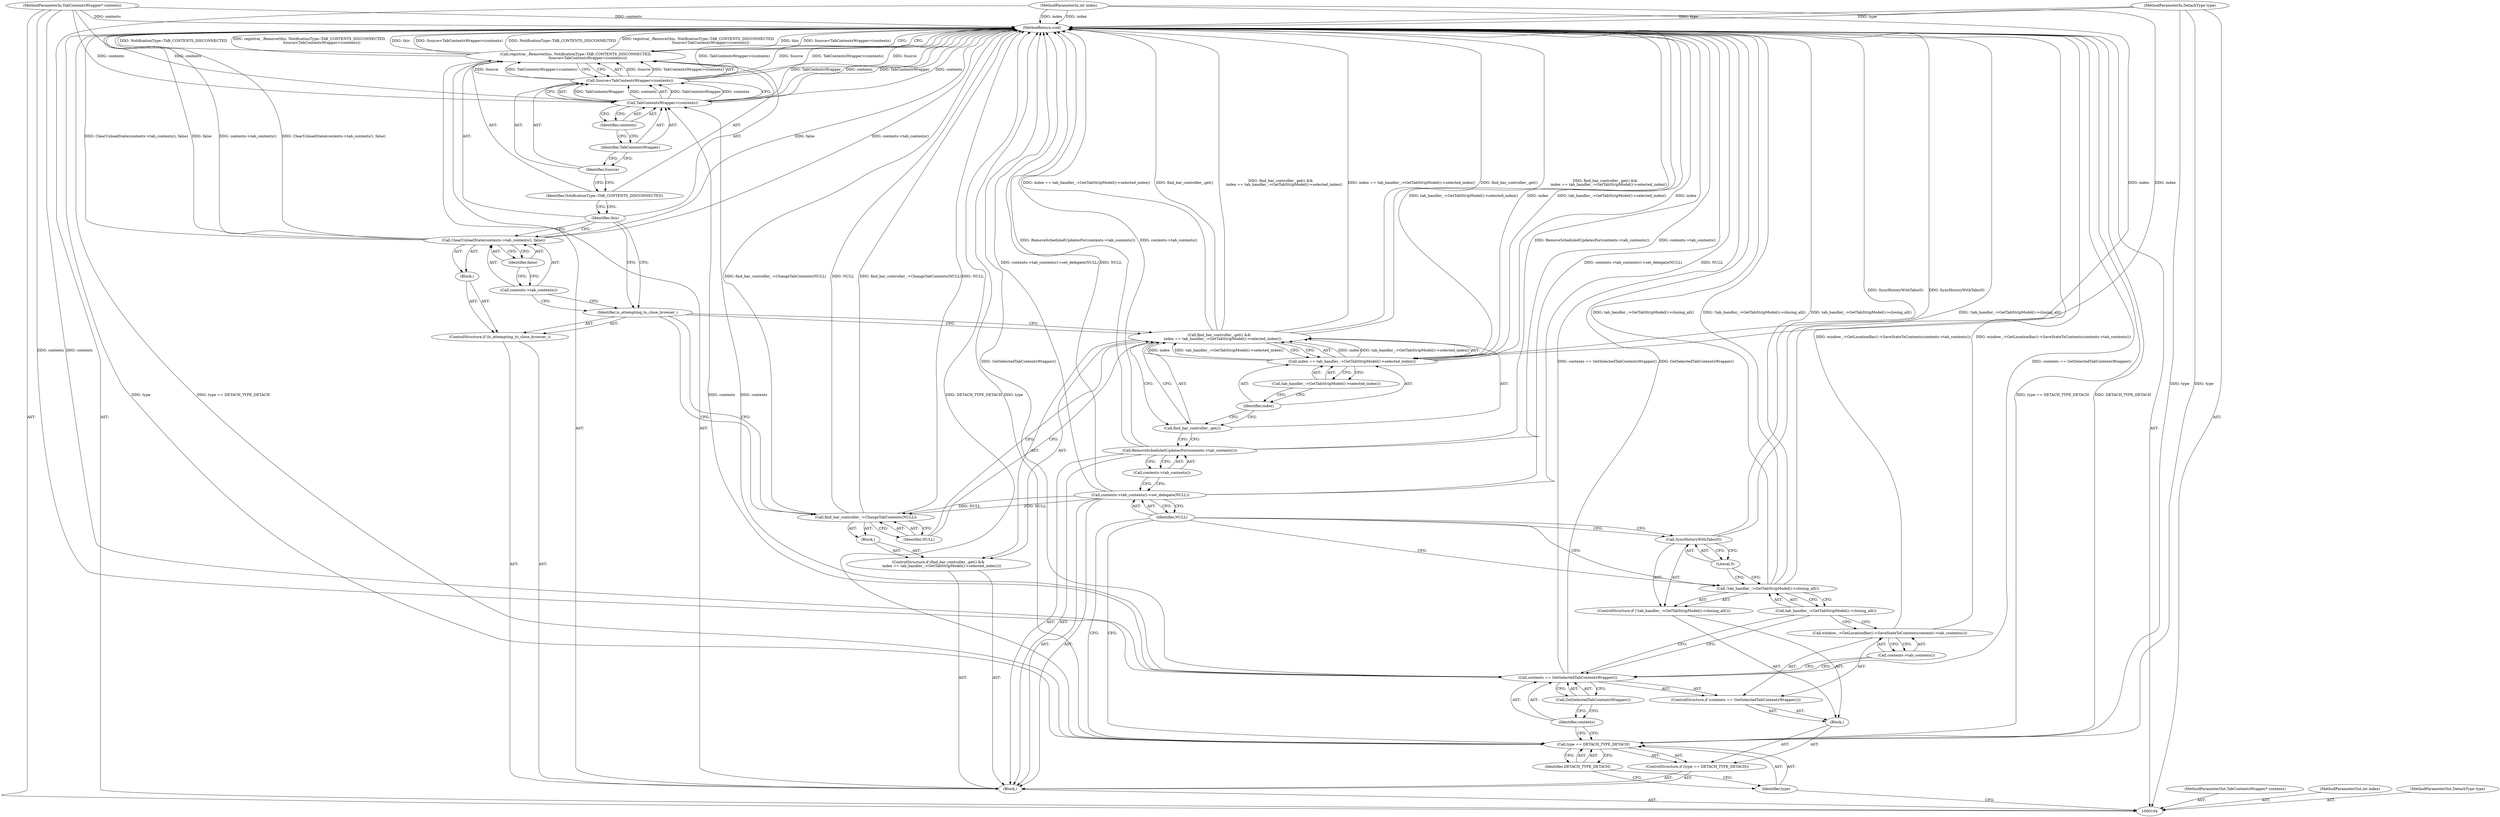 digraph "0_Chrome_08f0d612f2a4039aaf6733d4e8d0a67614941378_3" {
"1000152" [label="(MethodReturn,void)"];
"1000105" [label="(MethodParameterIn,TabContentsWrapper* contents)"];
"1000229" [label="(MethodParameterOut,TabContentsWrapper* contents)"];
"1000106" [label="(MethodParameterIn,int index)"];
"1000230" [label="(MethodParameterOut,int index)"];
"1000125" [label="(Call,contents->tab_contents()->set_delegate(NULL))"];
"1000126" [label="(Identifier,NULL)"];
"1000127" [label="(Call,RemoveScheduledUpdatesFor(contents->tab_contents()))"];
"1000128" [label="(Call,contents->tab_contents())"];
"1000129" [label="(ControlStructure,if (find_bar_controller_.get() &&\n      index == tab_handler_->GetTabStripModel()->selected_index()))"];
"1000130" [label="(Call,find_bar_controller_.get() &&\n      index == tab_handler_->GetTabStripModel()->selected_index())"];
"1000131" [label="(Call,find_bar_controller_.get())"];
"1000134" [label="(Call,tab_handler_->GetTabStripModel()->selected_index())"];
"1000132" [label="(Call,index == tab_handler_->GetTabStripModel()->selected_index())"];
"1000133" [label="(Identifier,index)"];
"1000135" [label="(Block,)"];
"1000137" [label="(Identifier,NULL)"];
"1000136" [label="(Call,find_bar_controller_->ChangeTabContents(NULL))"];
"1000138" [label="(ControlStructure,if (is_attempting_to_close_browser_))"];
"1000140" [label="(Block,)"];
"1000139" [label="(Identifier,is_attempting_to_close_browser_)"];
"1000107" [label="(MethodParameterIn,DetachType type)"];
"1000231" [label="(MethodParameterOut,DetachType type)"];
"1000108" [label="(Block,)"];
"1000142" [label="(Call,contents->tab_contents())"];
"1000141" [label="(Call,ClearUnloadState(contents->tab_contents(), false))"];
"1000143" [label="(Identifier,false)"];
"1000145" [label="(Identifier,this)"];
"1000146" [label="(Identifier,NotificationType::TAB_CONTENTS_DISCONNECTED)"];
"1000144" [label="(Call,registrar_.Remove(this, NotificationType::TAB_CONTENTS_DISCONNECTED,\n                     Source<TabContentsWrapper>(contents)))"];
"1000147" [label="(Call,Source<TabContentsWrapper>(contents))"];
"1000148" [label="(Identifier,Source)"];
"1000149" [label="(Call,TabContentsWrapper>(contents))"];
"1000150" [label="(Identifier,TabContentsWrapper)"];
"1000151" [label="(Identifier,contents)"];
"1000112" [label="(Identifier,DETACH_TYPE_DETACH)"];
"1000109" [label="(ControlStructure,if (type == DETACH_TYPE_DETACH))"];
"1000113" [label="(Block,)"];
"1000110" [label="(Call,type == DETACH_TYPE_DETACH)"];
"1000111" [label="(Identifier,type)"];
"1000117" [label="(Call,GetSelectedTabContentsWrapper())"];
"1000114" [label="(ControlStructure,if (contents == GetSelectedTabContentsWrapper()))"];
"1000115" [label="(Call,contents == GetSelectedTabContentsWrapper())"];
"1000116" [label="(Identifier,contents)"];
"1000119" [label="(Call,contents->tab_contents())"];
"1000118" [label="(Call,window_->GetLocationBar()->SaveStateToContents(contents->tab_contents()))"];
"1000120" [label="(ControlStructure,if (!tab_handler_->GetTabStripModel()->closing_all()))"];
"1000121" [label="(Call,!tab_handler_->GetTabStripModel()->closing_all())"];
"1000122" [label="(Call,tab_handler_->GetTabStripModel()->closing_all())"];
"1000124" [label="(Literal,0)"];
"1000123" [label="(Call,SyncHistoryWithTabs(0))"];
"1000152" -> "1000104"  [label="AST: "];
"1000152" -> "1000144"  [label="CFG: "];
"1000115" -> "1000152"  [label="DDG: GetSelectedTabContentsWrapper()"];
"1000115" -> "1000152"  [label="DDG: contents == GetSelectedTabContentsWrapper()"];
"1000141" -> "1000152"  [label="DDG: contents->tab_contents()"];
"1000141" -> "1000152"  [label="DDG: ClearUnloadState(contents->tab_contents(), false)"];
"1000141" -> "1000152"  [label="DDG: false"];
"1000125" -> "1000152"  [label="DDG: contents->tab_contents()->set_delegate(NULL)"];
"1000125" -> "1000152"  [label="DDG: NULL"];
"1000105" -> "1000152"  [label="DDG: contents"];
"1000127" -> "1000152"  [label="DDG: RemoveScheduledUpdatesFor(contents->tab_contents())"];
"1000127" -> "1000152"  [label="DDG: contents->tab_contents()"];
"1000118" -> "1000152"  [label="DDG: window_->GetLocationBar()->SaveStateToContents(contents->tab_contents())"];
"1000110" -> "1000152"  [label="DDG: type == DETACH_TYPE_DETACH"];
"1000110" -> "1000152"  [label="DDG: DETACH_TYPE_DETACH"];
"1000110" -> "1000152"  [label="DDG: type"];
"1000149" -> "1000152"  [label="DDG: TabContentsWrapper"];
"1000149" -> "1000152"  [label="DDG: contents"];
"1000144" -> "1000152"  [label="DDG: NotificationType::TAB_CONTENTS_DISCONNECTED"];
"1000144" -> "1000152"  [label="DDG: registrar_.Remove(this, NotificationType::TAB_CONTENTS_DISCONNECTED,\n                     Source<TabContentsWrapper>(contents))"];
"1000144" -> "1000152"  [label="DDG: this"];
"1000144" -> "1000152"  [label="DDG: Source<TabContentsWrapper>(contents)"];
"1000130" -> "1000152"  [label="DDG: find_bar_controller_.get()"];
"1000130" -> "1000152"  [label="DDG: find_bar_controller_.get() &&\n      index == tab_handler_->GetTabStripModel()->selected_index()"];
"1000130" -> "1000152"  [label="DDG: index == tab_handler_->GetTabStripModel()->selected_index()"];
"1000107" -> "1000152"  [label="DDG: type"];
"1000123" -> "1000152"  [label="DDG: SyncHistoryWithTabs(0)"];
"1000132" -> "1000152"  [label="DDG: tab_handler_->GetTabStripModel()->selected_index()"];
"1000132" -> "1000152"  [label="DDG: index"];
"1000121" -> "1000152"  [label="DDG: !tab_handler_->GetTabStripModel()->closing_all()"];
"1000121" -> "1000152"  [label="DDG: tab_handler_->GetTabStripModel()->closing_all()"];
"1000147" -> "1000152"  [label="DDG: TabContentsWrapper>(contents)"];
"1000147" -> "1000152"  [label="DDG: Source"];
"1000136" -> "1000152"  [label="DDG: find_bar_controller_->ChangeTabContents(NULL)"];
"1000136" -> "1000152"  [label="DDG: NULL"];
"1000106" -> "1000152"  [label="DDG: index"];
"1000105" -> "1000104"  [label="AST: "];
"1000105" -> "1000152"  [label="DDG: contents"];
"1000105" -> "1000115"  [label="DDG: contents"];
"1000105" -> "1000149"  [label="DDG: contents"];
"1000229" -> "1000104"  [label="AST: "];
"1000106" -> "1000104"  [label="AST: "];
"1000106" -> "1000152"  [label="DDG: index"];
"1000106" -> "1000132"  [label="DDG: index"];
"1000230" -> "1000104"  [label="AST: "];
"1000125" -> "1000108"  [label="AST: "];
"1000125" -> "1000126"  [label="CFG: "];
"1000126" -> "1000125"  [label="AST: "];
"1000128" -> "1000125"  [label="CFG: "];
"1000125" -> "1000152"  [label="DDG: contents->tab_contents()->set_delegate(NULL)"];
"1000125" -> "1000152"  [label="DDG: NULL"];
"1000125" -> "1000136"  [label="DDG: NULL"];
"1000126" -> "1000125"  [label="AST: "];
"1000126" -> "1000123"  [label="CFG: "];
"1000126" -> "1000121"  [label="CFG: "];
"1000126" -> "1000110"  [label="CFG: "];
"1000125" -> "1000126"  [label="CFG: "];
"1000127" -> "1000108"  [label="AST: "];
"1000127" -> "1000128"  [label="CFG: "];
"1000128" -> "1000127"  [label="AST: "];
"1000131" -> "1000127"  [label="CFG: "];
"1000127" -> "1000152"  [label="DDG: RemoveScheduledUpdatesFor(contents->tab_contents())"];
"1000127" -> "1000152"  [label="DDG: contents->tab_contents()"];
"1000128" -> "1000127"  [label="AST: "];
"1000128" -> "1000125"  [label="CFG: "];
"1000127" -> "1000128"  [label="CFG: "];
"1000129" -> "1000108"  [label="AST: "];
"1000130" -> "1000129"  [label="AST: "];
"1000135" -> "1000129"  [label="AST: "];
"1000130" -> "1000129"  [label="AST: "];
"1000130" -> "1000131"  [label="CFG: "];
"1000130" -> "1000132"  [label="CFG: "];
"1000131" -> "1000130"  [label="AST: "];
"1000132" -> "1000130"  [label="AST: "];
"1000137" -> "1000130"  [label="CFG: "];
"1000139" -> "1000130"  [label="CFG: "];
"1000130" -> "1000152"  [label="DDG: find_bar_controller_.get()"];
"1000130" -> "1000152"  [label="DDG: find_bar_controller_.get() &&\n      index == tab_handler_->GetTabStripModel()->selected_index()"];
"1000130" -> "1000152"  [label="DDG: index == tab_handler_->GetTabStripModel()->selected_index()"];
"1000132" -> "1000130"  [label="DDG: index"];
"1000132" -> "1000130"  [label="DDG: tab_handler_->GetTabStripModel()->selected_index()"];
"1000131" -> "1000130"  [label="AST: "];
"1000131" -> "1000127"  [label="CFG: "];
"1000133" -> "1000131"  [label="CFG: "];
"1000130" -> "1000131"  [label="CFG: "];
"1000134" -> "1000132"  [label="AST: "];
"1000134" -> "1000133"  [label="CFG: "];
"1000132" -> "1000134"  [label="CFG: "];
"1000132" -> "1000130"  [label="AST: "];
"1000132" -> "1000134"  [label="CFG: "];
"1000133" -> "1000132"  [label="AST: "];
"1000134" -> "1000132"  [label="AST: "];
"1000130" -> "1000132"  [label="CFG: "];
"1000132" -> "1000152"  [label="DDG: tab_handler_->GetTabStripModel()->selected_index()"];
"1000132" -> "1000152"  [label="DDG: index"];
"1000132" -> "1000130"  [label="DDG: index"];
"1000132" -> "1000130"  [label="DDG: tab_handler_->GetTabStripModel()->selected_index()"];
"1000106" -> "1000132"  [label="DDG: index"];
"1000133" -> "1000132"  [label="AST: "];
"1000133" -> "1000131"  [label="CFG: "];
"1000134" -> "1000133"  [label="CFG: "];
"1000135" -> "1000129"  [label="AST: "];
"1000136" -> "1000135"  [label="AST: "];
"1000137" -> "1000136"  [label="AST: "];
"1000137" -> "1000130"  [label="CFG: "];
"1000136" -> "1000137"  [label="CFG: "];
"1000136" -> "1000135"  [label="AST: "];
"1000136" -> "1000137"  [label="CFG: "];
"1000137" -> "1000136"  [label="AST: "];
"1000139" -> "1000136"  [label="CFG: "];
"1000136" -> "1000152"  [label="DDG: find_bar_controller_->ChangeTabContents(NULL)"];
"1000136" -> "1000152"  [label="DDG: NULL"];
"1000125" -> "1000136"  [label="DDG: NULL"];
"1000138" -> "1000108"  [label="AST: "];
"1000139" -> "1000138"  [label="AST: "];
"1000140" -> "1000138"  [label="AST: "];
"1000140" -> "1000138"  [label="AST: "];
"1000141" -> "1000140"  [label="AST: "];
"1000139" -> "1000138"  [label="AST: "];
"1000139" -> "1000136"  [label="CFG: "];
"1000139" -> "1000130"  [label="CFG: "];
"1000142" -> "1000139"  [label="CFG: "];
"1000145" -> "1000139"  [label="CFG: "];
"1000107" -> "1000104"  [label="AST: "];
"1000107" -> "1000152"  [label="DDG: type"];
"1000107" -> "1000110"  [label="DDG: type"];
"1000231" -> "1000104"  [label="AST: "];
"1000108" -> "1000104"  [label="AST: "];
"1000109" -> "1000108"  [label="AST: "];
"1000125" -> "1000108"  [label="AST: "];
"1000127" -> "1000108"  [label="AST: "];
"1000129" -> "1000108"  [label="AST: "];
"1000138" -> "1000108"  [label="AST: "];
"1000144" -> "1000108"  [label="AST: "];
"1000142" -> "1000141"  [label="AST: "];
"1000142" -> "1000139"  [label="CFG: "];
"1000143" -> "1000142"  [label="CFG: "];
"1000141" -> "1000140"  [label="AST: "];
"1000141" -> "1000143"  [label="CFG: "];
"1000142" -> "1000141"  [label="AST: "];
"1000143" -> "1000141"  [label="AST: "];
"1000145" -> "1000141"  [label="CFG: "];
"1000141" -> "1000152"  [label="DDG: contents->tab_contents()"];
"1000141" -> "1000152"  [label="DDG: ClearUnloadState(contents->tab_contents(), false)"];
"1000141" -> "1000152"  [label="DDG: false"];
"1000143" -> "1000141"  [label="AST: "];
"1000143" -> "1000142"  [label="CFG: "];
"1000141" -> "1000143"  [label="CFG: "];
"1000145" -> "1000144"  [label="AST: "];
"1000145" -> "1000141"  [label="CFG: "];
"1000145" -> "1000139"  [label="CFG: "];
"1000146" -> "1000145"  [label="CFG: "];
"1000146" -> "1000144"  [label="AST: "];
"1000146" -> "1000145"  [label="CFG: "];
"1000148" -> "1000146"  [label="CFG: "];
"1000144" -> "1000108"  [label="AST: "];
"1000144" -> "1000147"  [label="CFG: "];
"1000145" -> "1000144"  [label="AST: "];
"1000146" -> "1000144"  [label="AST: "];
"1000147" -> "1000144"  [label="AST: "];
"1000152" -> "1000144"  [label="CFG: "];
"1000144" -> "1000152"  [label="DDG: NotificationType::TAB_CONTENTS_DISCONNECTED"];
"1000144" -> "1000152"  [label="DDG: registrar_.Remove(this, NotificationType::TAB_CONTENTS_DISCONNECTED,\n                     Source<TabContentsWrapper>(contents))"];
"1000144" -> "1000152"  [label="DDG: this"];
"1000144" -> "1000152"  [label="DDG: Source<TabContentsWrapper>(contents)"];
"1000147" -> "1000144"  [label="DDG: Source"];
"1000147" -> "1000144"  [label="DDG: TabContentsWrapper>(contents)"];
"1000147" -> "1000144"  [label="AST: "];
"1000147" -> "1000149"  [label="CFG: "];
"1000148" -> "1000147"  [label="AST: "];
"1000149" -> "1000147"  [label="AST: "];
"1000144" -> "1000147"  [label="CFG: "];
"1000147" -> "1000152"  [label="DDG: TabContentsWrapper>(contents)"];
"1000147" -> "1000152"  [label="DDG: Source"];
"1000147" -> "1000144"  [label="DDG: Source"];
"1000147" -> "1000144"  [label="DDG: TabContentsWrapper>(contents)"];
"1000149" -> "1000147"  [label="DDG: TabContentsWrapper"];
"1000149" -> "1000147"  [label="DDG: contents"];
"1000148" -> "1000147"  [label="AST: "];
"1000148" -> "1000146"  [label="CFG: "];
"1000150" -> "1000148"  [label="CFG: "];
"1000149" -> "1000147"  [label="AST: "];
"1000149" -> "1000151"  [label="CFG: "];
"1000150" -> "1000149"  [label="AST: "];
"1000151" -> "1000149"  [label="AST: "];
"1000147" -> "1000149"  [label="CFG: "];
"1000149" -> "1000152"  [label="DDG: TabContentsWrapper"];
"1000149" -> "1000152"  [label="DDG: contents"];
"1000149" -> "1000147"  [label="DDG: TabContentsWrapper"];
"1000149" -> "1000147"  [label="DDG: contents"];
"1000115" -> "1000149"  [label="DDG: contents"];
"1000105" -> "1000149"  [label="DDG: contents"];
"1000150" -> "1000149"  [label="AST: "];
"1000150" -> "1000148"  [label="CFG: "];
"1000151" -> "1000150"  [label="CFG: "];
"1000151" -> "1000149"  [label="AST: "];
"1000151" -> "1000150"  [label="CFG: "];
"1000149" -> "1000151"  [label="CFG: "];
"1000112" -> "1000110"  [label="AST: "];
"1000112" -> "1000111"  [label="CFG: "];
"1000110" -> "1000112"  [label="CFG: "];
"1000109" -> "1000108"  [label="AST: "];
"1000110" -> "1000109"  [label="AST: "];
"1000113" -> "1000109"  [label="AST: "];
"1000113" -> "1000109"  [label="AST: "];
"1000114" -> "1000113"  [label="AST: "];
"1000120" -> "1000113"  [label="AST: "];
"1000110" -> "1000109"  [label="AST: "];
"1000110" -> "1000112"  [label="CFG: "];
"1000111" -> "1000110"  [label="AST: "];
"1000112" -> "1000110"  [label="AST: "];
"1000116" -> "1000110"  [label="CFG: "];
"1000126" -> "1000110"  [label="CFG: "];
"1000110" -> "1000152"  [label="DDG: type == DETACH_TYPE_DETACH"];
"1000110" -> "1000152"  [label="DDG: DETACH_TYPE_DETACH"];
"1000110" -> "1000152"  [label="DDG: type"];
"1000107" -> "1000110"  [label="DDG: type"];
"1000111" -> "1000110"  [label="AST: "];
"1000111" -> "1000104"  [label="CFG: "];
"1000112" -> "1000111"  [label="CFG: "];
"1000117" -> "1000115"  [label="AST: "];
"1000117" -> "1000116"  [label="CFG: "];
"1000115" -> "1000117"  [label="CFG: "];
"1000114" -> "1000113"  [label="AST: "];
"1000115" -> "1000114"  [label="AST: "];
"1000118" -> "1000114"  [label="AST: "];
"1000115" -> "1000114"  [label="AST: "];
"1000115" -> "1000117"  [label="CFG: "];
"1000116" -> "1000115"  [label="AST: "];
"1000117" -> "1000115"  [label="AST: "];
"1000119" -> "1000115"  [label="CFG: "];
"1000122" -> "1000115"  [label="CFG: "];
"1000115" -> "1000152"  [label="DDG: GetSelectedTabContentsWrapper()"];
"1000115" -> "1000152"  [label="DDG: contents == GetSelectedTabContentsWrapper()"];
"1000105" -> "1000115"  [label="DDG: contents"];
"1000115" -> "1000149"  [label="DDG: contents"];
"1000116" -> "1000115"  [label="AST: "];
"1000116" -> "1000110"  [label="CFG: "];
"1000117" -> "1000116"  [label="CFG: "];
"1000119" -> "1000118"  [label="AST: "];
"1000119" -> "1000115"  [label="CFG: "];
"1000118" -> "1000119"  [label="CFG: "];
"1000118" -> "1000114"  [label="AST: "];
"1000118" -> "1000119"  [label="CFG: "];
"1000119" -> "1000118"  [label="AST: "];
"1000122" -> "1000118"  [label="CFG: "];
"1000118" -> "1000152"  [label="DDG: window_->GetLocationBar()->SaveStateToContents(contents->tab_contents())"];
"1000120" -> "1000113"  [label="AST: "];
"1000121" -> "1000120"  [label="AST: "];
"1000123" -> "1000120"  [label="AST: "];
"1000121" -> "1000120"  [label="AST: "];
"1000121" -> "1000122"  [label="CFG: "];
"1000122" -> "1000121"  [label="AST: "];
"1000124" -> "1000121"  [label="CFG: "];
"1000126" -> "1000121"  [label="CFG: "];
"1000121" -> "1000152"  [label="DDG: !tab_handler_->GetTabStripModel()->closing_all()"];
"1000121" -> "1000152"  [label="DDG: tab_handler_->GetTabStripModel()->closing_all()"];
"1000122" -> "1000121"  [label="AST: "];
"1000122" -> "1000118"  [label="CFG: "];
"1000122" -> "1000115"  [label="CFG: "];
"1000121" -> "1000122"  [label="CFG: "];
"1000124" -> "1000123"  [label="AST: "];
"1000124" -> "1000121"  [label="CFG: "];
"1000123" -> "1000124"  [label="CFG: "];
"1000123" -> "1000120"  [label="AST: "];
"1000123" -> "1000124"  [label="CFG: "];
"1000124" -> "1000123"  [label="AST: "];
"1000126" -> "1000123"  [label="CFG: "];
"1000123" -> "1000152"  [label="DDG: SyncHistoryWithTabs(0)"];
}
